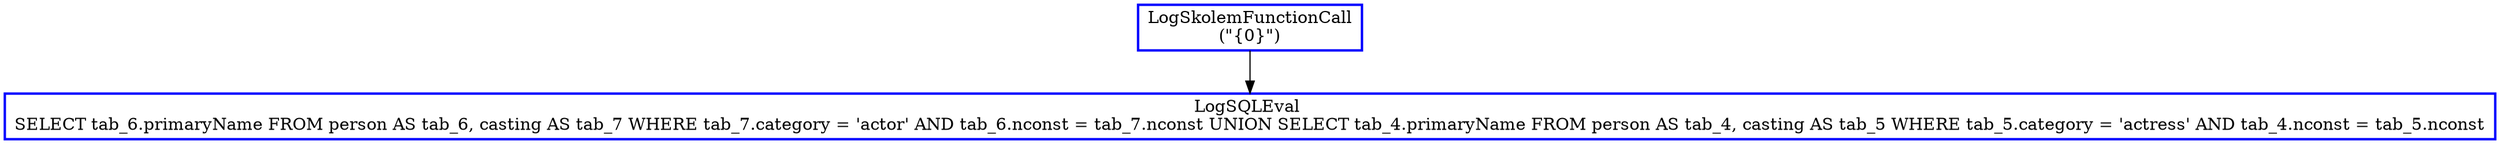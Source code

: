 digraph  g{
node [shape=rectangle, color=black, fontcolor=black, style=bold]
0 [label="LogSkolemFunctionCall
(\"{0}\")" , color = blue] ; 
1 [label="LogSQLEval 
SELECT tab_6.primaryName FROM person AS tab_6, casting AS tab_7 WHERE tab_7.category = 'actor' AND tab_6.nconst = tab_7.nconst UNION SELECT tab_4.primaryName FROM person AS tab_4, casting AS tab_5 WHERE tab_5.category = 'actress' AND tab_4.nconst = tab_5.nconst", color = blue] ; 
0 -> 1 ; 
}

